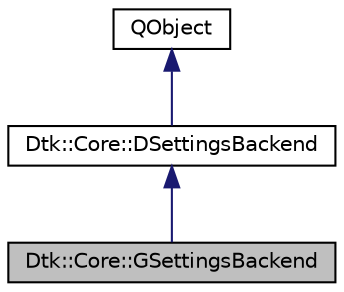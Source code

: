 digraph "Dtk::Core::GSettingsBackend"
{
  edge [fontname="Helvetica",fontsize="10",labelfontname="Helvetica",labelfontsize="10"];
  node [fontname="Helvetica",fontsize="10",shape=record];
  Node3 [label="Dtk::Core::GSettingsBackend",height=0.2,width=0.4,color="black", fillcolor="grey75", style="filled", fontcolor="black"];
  Node4 -> Node3 [dir="back",color="midnightblue",fontsize="10",style="solid",fontname="Helvetica"];
  Node4 [label="Dtk::Core::DSettingsBackend",height=0.2,width=0.4,color="black", fillcolor="white", style="filled",URL="$class_dtk_1_1_core_1_1_d_settings_backend.html",tooltip="DSettingsBackend是一个纯虚类, 用来描述DSettings的存储接口。 "];
  Node5 -> Node4 [dir="back",color="midnightblue",fontsize="10",style="solid",fontname="Helvetica"];
  Node5 [label="QObject",height=0.2,width=0.4,color="black", fillcolor="white", style="filled",URL="/home/xmuli/project/dtk/tags/qtcore.tags$qobject.html"];
}
